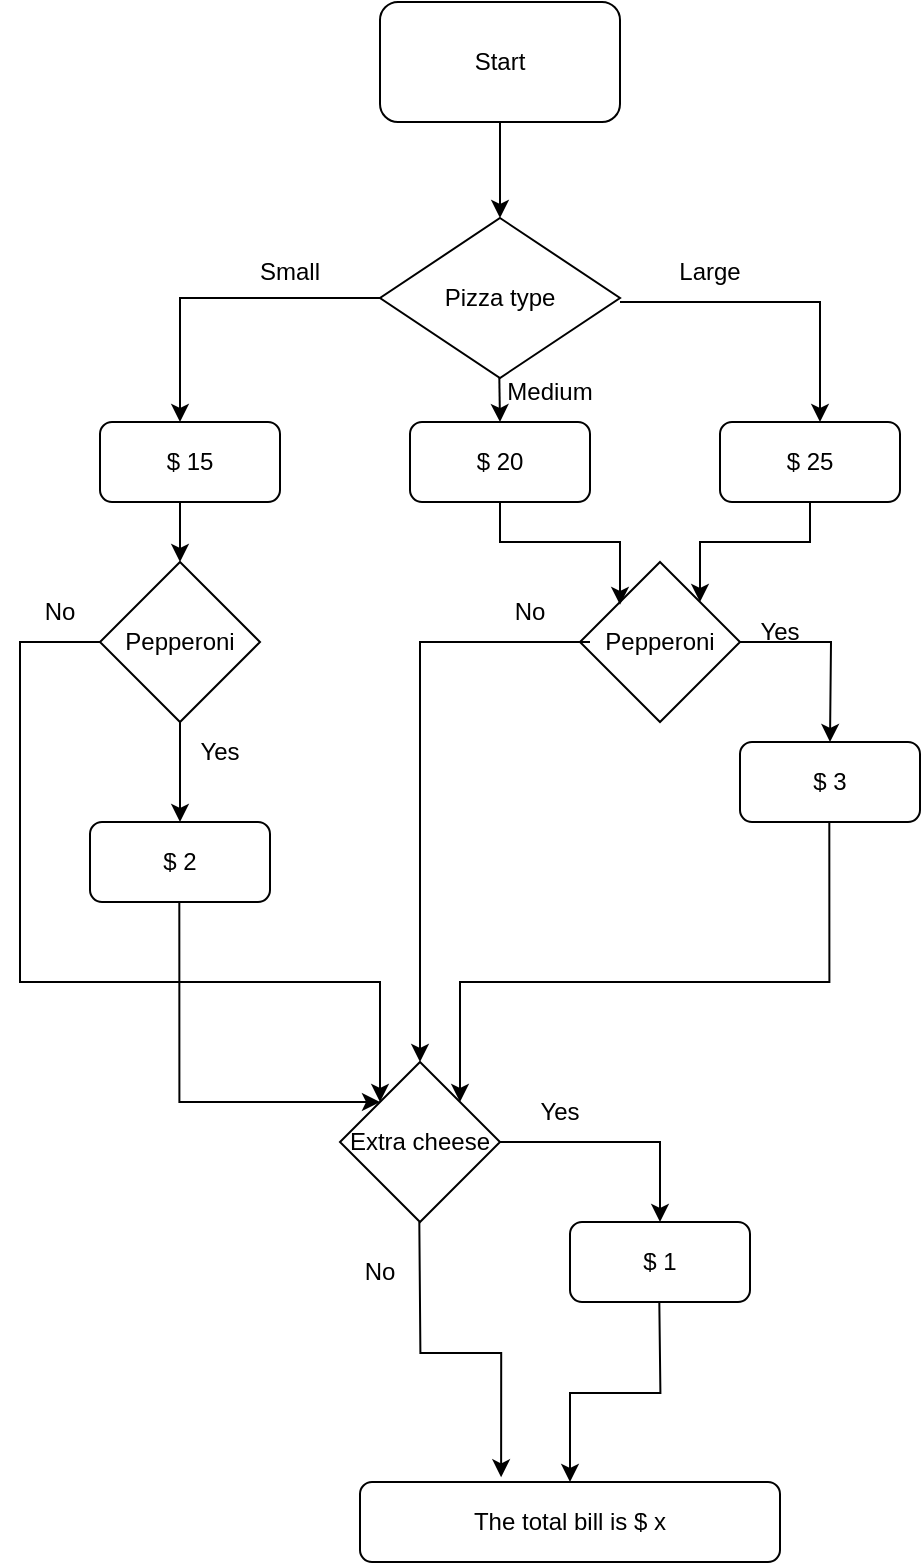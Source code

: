 <mxfile version="20.8.10" type="device"><diagram name="Page-1" id="CoOixJTdj2g3juos5qL_"><mxGraphModel dx="989" dy="582" grid="1" gridSize="10" guides="1" tooltips="1" connect="1" arrows="1" fold="1" page="1" pageScale="1" pageWidth="850" pageHeight="1100" math="0" shadow="0"><root><mxCell id="0"/><mxCell id="1" parent="0"/><mxCell id="czSIjbhly4B8HzWEjZzq-1" value="Start" style="rounded=1;whiteSpace=wrap;html=1;" vertex="1" parent="1"><mxGeometry x="260" y="30" width="120" height="60" as="geometry"/></mxCell><mxCell id="czSIjbhly4B8HzWEjZzq-2" value="Pizza type" style="rhombus;whiteSpace=wrap;html=1;" vertex="1" parent="1"><mxGeometry x="260" y="138" width="120" height="80" as="geometry"/></mxCell><mxCell id="czSIjbhly4B8HzWEjZzq-4" value="" style="endArrow=classic;html=1;rounded=0;exitX=0.5;exitY=1;exitDx=0;exitDy=0;entryX=0.5;entryY=0;entryDx=0;entryDy=0;" edge="1" parent="1" source="czSIjbhly4B8HzWEjZzq-1" target="czSIjbhly4B8HzWEjZzq-2"><mxGeometry width="50" height="50" relative="1" as="geometry"><mxPoint x="310" y="150" as="sourcePoint"/><mxPoint x="360" y="100" as="targetPoint"/></mxGeometry></mxCell><mxCell id="czSIjbhly4B8HzWEjZzq-5" value="" style="endArrow=classic;html=1;rounded=0;exitX=0;exitY=0.5;exitDx=0;exitDy=0;" edge="1" parent="1" source="czSIjbhly4B8HzWEjZzq-2"><mxGeometry width="50" height="50" relative="1" as="geometry"><mxPoint x="410" y="240" as="sourcePoint"/><mxPoint x="160" y="240" as="targetPoint"/><Array as="points"><mxPoint x="160" y="178"/></Array></mxGeometry></mxCell><mxCell id="czSIjbhly4B8HzWEjZzq-6" value="Small" style="text;html=1;strokeColor=none;fillColor=none;align=center;verticalAlign=middle;whiteSpace=wrap;rounded=0;" vertex="1" parent="1"><mxGeometry x="170" y="150" width="90" height="30" as="geometry"/></mxCell><mxCell id="czSIjbhly4B8HzWEjZzq-7" value="" style="endArrow=classic;html=1;rounded=0;exitX=0;exitY=1;exitDx=0;exitDy=0;startArrow=none;" edge="1" parent="1" source="czSIjbhly4B8HzWEjZzq-13"><mxGeometry width="50" height="50" relative="1" as="geometry"><mxPoint x="380" y="180" as="sourcePoint"/><mxPoint x="480" y="240" as="targetPoint"/><Array as="points"><mxPoint x="480" y="180"/></Array></mxGeometry></mxCell><mxCell id="czSIjbhly4B8HzWEjZzq-8" value="Medium" style="text;html=1;strokeColor=none;fillColor=none;align=center;verticalAlign=middle;whiteSpace=wrap;rounded=0;" vertex="1" parent="1"><mxGeometry x="300" y="210" width="90" height="30" as="geometry"/></mxCell><mxCell id="czSIjbhly4B8HzWEjZzq-9" value="" style="endArrow=classic;html=1;rounded=0;exitX=0.5;exitY=1;exitDx=0;exitDy=0;" edge="1" parent="1"><mxGeometry width="50" height="50" relative="1" as="geometry"><mxPoint x="319.66" y="218" as="sourcePoint"/><mxPoint x="320" y="240" as="targetPoint"/><Array as="points"/></mxGeometry></mxCell><mxCell id="czSIjbhly4B8HzWEjZzq-10" value="$ 15" style="rounded=1;whiteSpace=wrap;html=1;" vertex="1" parent="1"><mxGeometry x="120" y="240" width="90" height="40" as="geometry"/></mxCell><mxCell id="czSIjbhly4B8HzWEjZzq-11" value="$ 20" style="rounded=1;whiteSpace=wrap;html=1;" vertex="1" parent="1"><mxGeometry x="275" y="240" width="90" height="40" as="geometry"/></mxCell><mxCell id="czSIjbhly4B8HzWEjZzq-12" value="$ 25" style="rounded=1;whiteSpace=wrap;html=1;" vertex="1" parent="1"><mxGeometry x="430" y="240" width="90" height="40" as="geometry"/></mxCell><mxCell id="czSIjbhly4B8HzWEjZzq-14" value="" style="endArrow=none;html=1;rounded=0;exitX=0;exitY=0.5;exitDx=0;exitDy=0;" edge="1" parent="1" target="czSIjbhly4B8HzWEjZzq-13"><mxGeometry width="50" height="50" relative="1" as="geometry"><mxPoint x="380" y="180" as="sourcePoint"/><mxPoint x="480" y="240" as="targetPoint"/><Array as="points"/></mxGeometry></mxCell><mxCell id="czSIjbhly4B8HzWEjZzq-13" value="Large" style="text;html=1;strokeColor=none;fillColor=none;align=center;verticalAlign=middle;whiteSpace=wrap;rounded=0;" vertex="1" parent="1"><mxGeometry x="380" y="150" width="90" height="30" as="geometry"/></mxCell><mxCell id="czSIjbhly4B8HzWEjZzq-15" value="" style="endArrow=classic;html=1;rounded=0;" edge="1" parent="1"><mxGeometry width="50" height="50" relative="1" as="geometry"><mxPoint x="160" y="280" as="sourcePoint"/><mxPoint x="160" y="310" as="targetPoint"/></mxGeometry></mxCell><mxCell id="czSIjbhly4B8HzWEjZzq-18" value="" style="edgeStyle=orthogonalEdgeStyle;rounded=0;orthogonalLoop=1;jettySize=auto;html=1;" edge="1" parent="1" source="czSIjbhly4B8HzWEjZzq-16"><mxGeometry relative="1" as="geometry"><mxPoint x="160" y="440.0" as="targetPoint"/></mxGeometry></mxCell><mxCell id="czSIjbhly4B8HzWEjZzq-16" value="Pepperoni" style="rhombus;whiteSpace=wrap;html=1;" vertex="1" parent="1"><mxGeometry x="120" y="310" width="80" height="80" as="geometry"/></mxCell><mxCell id="czSIjbhly4B8HzWEjZzq-19" value="Yes" style="text;html=1;strokeColor=none;fillColor=none;align=center;verticalAlign=middle;whiteSpace=wrap;rounded=0;" vertex="1" parent="1"><mxGeometry x="150" y="390" width="60" height="30" as="geometry"/></mxCell><mxCell id="czSIjbhly4B8HzWEjZzq-20" value="" style="endArrow=classic;html=1;rounded=0;startArrow=none;entryX=0;entryY=0;entryDx=0;entryDy=0;" edge="1" parent="1" source="czSIjbhly4B8HzWEjZzq-21" target="czSIjbhly4B8HzWEjZzq-34"><mxGeometry width="50" height="50" relative="1" as="geometry"><mxPoint x="120" y="350" as="sourcePoint"/><mxPoint x="70" y="440" as="targetPoint"/><Array as="points"><mxPoint x="120" y="350"/><mxPoint x="80" y="350"/><mxPoint x="80" y="520"/><mxPoint x="260" y="520"/></Array></mxGeometry></mxCell><mxCell id="czSIjbhly4B8HzWEjZzq-22" value="" style="endArrow=none;html=1;rounded=0;" edge="1" parent="1" target="czSIjbhly4B8HzWEjZzq-21"><mxGeometry width="50" height="50" relative="1" as="geometry"><mxPoint x="120" y="350.0" as="sourcePoint"/><mxPoint x="70" y="440.0" as="targetPoint"/><Array as="points"/></mxGeometry></mxCell><mxCell id="czSIjbhly4B8HzWEjZzq-21" value="No" style="text;html=1;strokeColor=none;fillColor=none;align=center;verticalAlign=middle;whiteSpace=wrap;rounded=0;" vertex="1" parent="1"><mxGeometry x="70" y="320" width="60" height="30" as="geometry"/></mxCell><mxCell id="czSIjbhly4B8HzWEjZzq-23" value="$ 2" style="rounded=1;whiteSpace=wrap;html=1;" vertex="1" parent="1"><mxGeometry x="115" y="440" width="90" height="40" as="geometry"/></mxCell><mxCell id="czSIjbhly4B8HzWEjZzq-25" value="Pepperoni" style="rhombus;whiteSpace=wrap;html=1;" vertex="1" parent="1"><mxGeometry x="360" y="310" width="80" height="80" as="geometry"/></mxCell><mxCell id="czSIjbhly4B8HzWEjZzq-26" value="" style="endArrow=classic;html=1;rounded=0;exitX=0.5;exitY=1;exitDx=0;exitDy=0;entryX=1;entryY=0;entryDx=0;entryDy=0;" edge="1" parent="1" source="czSIjbhly4B8HzWEjZzq-12" target="czSIjbhly4B8HzWEjZzq-25"><mxGeometry width="50" height="50" relative="1" as="geometry"><mxPoint x="410" y="350" as="sourcePoint"/><mxPoint x="460" y="300" as="targetPoint"/><Array as="points"><mxPoint x="475" y="300"/><mxPoint x="420" y="300"/></Array></mxGeometry></mxCell><mxCell id="czSIjbhly4B8HzWEjZzq-27" value="" style="endArrow=classic;html=1;rounded=0;exitX=0.5;exitY=1;exitDx=0;exitDy=0;" edge="1" parent="1" source="czSIjbhly4B8HzWEjZzq-11"><mxGeometry width="50" height="50" relative="1" as="geometry"><mxPoint x="443.57" y="290.0" as="sourcePoint"/><mxPoint x="379.999" y="331.429" as="targetPoint"/><Array as="points"><mxPoint x="320" y="300"/><mxPoint x="380" y="300"/></Array></mxGeometry></mxCell><mxCell id="czSIjbhly4B8HzWEjZzq-28" value="" style="edgeStyle=orthogonalEdgeStyle;rounded=0;orthogonalLoop=1;jettySize=auto;html=1;" edge="1" parent="1" source="czSIjbhly4B8HzWEjZzq-25"><mxGeometry relative="1" as="geometry"><mxPoint x="485" y="350.0" as="sourcePoint"/><mxPoint x="485" y="400.0" as="targetPoint"/></mxGeometry></mxCell><mxCell id="czSIjbhly4B8HzWEjZzq-29" value="Yes" style="text;html=1;strokeColor=none;fillColor=none;align=center;verticalAlign=middle;whiteSpace=wrap;rounded=0;" vertex="1" parent="1"><mxGeometry x="430" y="330" width="60" height="30" as="geometry"/></mxCell><mxCell id="czSIjbhly4B8HzWEjZzq-30" value="$ 3" style="rounded=1;whiteSpace=wrap;html=1;" vertex="1" parent="1"><mxGeometry x="440" y="400" width="90" height="40" as="geometry"/></mxCell><mxCell id="czSIjbhly4B8HzWEjZzq-31" value="" style="endArrow=classic;html=1;rounded=0;startArrow=none;entryX=0.5;entryY=0;entryDx=0;entryDy=0;exitX=1;exitY=1;exitDx=0;exitDy=0;" edge="1" parent="1" source="czSIjbhly4B8HzWEjZzq-32" target="czSIjbhly4B8HzWEjZzq-34"><mxGeometry width="50" height="50" relative="1" as="geometry"><mxPoint x="355" y="350" as="sourcePoint"/><mxPoint x="305" y="440.0" as="targetPoint"/><Array as="points"><mxPoint x="280" y="350"/></Array></mxGeometry></mxCell><mxCell id="czSIjbhly4B8HzWEjZzq-32" value="No" style="text;html=1;strokeColor=none;fillColor=none;align=center;verticalAlign=middle;whiteSpace=wrap;rounded=0;" vertex="1" parent="1"><mxGeometry x="305" y="320" width="60" height="30" as="geometry"/></mxCell><mxCell id="czSIjbhly4B8HzWEjZzq-33" value="" style="edgeStyle=orthogonalEdgeStyle;rounded=0;orthogonalLoop=1;jettySize=auto;html=1;entryX=0;entryY=0;entryDx=0;entryDy=0;" edge="1" parent="1" target="czSIjbhly4B8HzWEjZzq-34"><mxGeometry relative="1" as="geometry"><mxPoint x="159.66" y="480.0" as="sourcePoint"/><mxPoint x="159.66" y="530.0" as="targetPoint"/><Array as="points"><mxPoint x="160" y="580"/></Array></mxGeometry></mxCell><mxCell id="czSIjbhly4B8HzWEjZzq-38" value="" style="edgeStyle=orthogonalEdgeStyle;rounded=0;orthogonalLoop=1;jettySize=auto;html=1;" edge="1" parent="1" source="czSIjbhly4B8HzWEjZzq-34"><mxGeometry relative="1" as="geometry"><mxPoint x="400" y="640" as="targetPoint"/><Array as="points"><mxPoint x="400" y="600"/></Array></mxGeometry></mxCell><mxCell id="czSIjbhly4B8HzWEjZzq-34" value="Extra cheese" style="rhombus;whiteSpace=wrap;html=1;" vertex="1" parent="1"><mxGeometry x="240" y="560" width="80" height="80" as="geometry"/></mxCell><mxCell id="czSIjbhly4B8HzWEjZzq-35" value="" style="edgeStyle=orthogonalEdgeStyle;rounded=0;orthogonalLoop=1;jettySize=auto;html=1;entryX=1;entryY=0;entryDx=0;entryDy=0;" edge="1" parent="1" target="czSIjbhly4B8HzWEjZzq-34"><mxGeometry relative="1" as="geometry"><mxPoint x="484.66" y="440" as="sourcePoint"/><mxPoint x="484.66" y="490" as="targetPoint"/><Array as="points"><mxPoint x="485" y="520"/><mxPoint x="300" y="520"/></Array></mxGeometry></mxCell><mxCell id="czSIjbhly4B8HzWEjZzq-39" value="Yes" style="text;html=1;strokeColor=none;fillColor=none;align=center;verticalAlign=middle;whiteSpace=wrap;rounded=0;" vertex="1" parent="1"><mxGeometry x="320" y="570" width="60" height="30" as="geometry"/></mxCell><mxCell id="czSIjbhly4B8HzWEjZzq-41" value="No" style="text;html=1;strokeColor=none;fillColor=none;align=center;verticalAlign=middle;whiteSpace=wrap;rounded=0;" vertex="1" parent="1"><mxGeometry x="230" y="650" width="60" height="30" as="geometry"/></mxCell><mxCell id="czSIjbhly4B8HzWEjZzq-42" value="" style="edgeStyle=orthogonalEdgeStyle;rounded=0;orthogonalLoop=1;jettySize=auto;html=1;entryX=0.336;entryY=-0.059;entryDx=0;entryDy=0;entryPerimeter=0;" edge="1" parent="1" target="czSIjbhly4B8HzWEjZzq-45"><mxGeometry relative="1" as="geometry"><mxPoint x="279.66" y="640.0" as="sourcePoint"/><mxPoint x="279.66" y="690.0" as="targetPoint"/></mxGeometry></mxCell><mxCell id="czSIjbhly4B8HzWEjZzq-43" value="$ 1" style="rounded=1;whiteSpace=wrap;html=1;" vertex="1" parent="1"><mxGeometry x="355" y="640" width="90" height="40" as="geometry"/></mxCell><mxCell id="czSIjbhly4B8HzWEjZzq-44" value="" style="edgeStyle=orthogonalEdgeStyle;rounded=0;orthogonalLoop=1;jettySize=auto;html=1;entryX=0.5;entryY=0;entryDx=0;entryDy=0;" edge="1" parent="1" target="czSIjbhly4B8HzWEjZzq-45"><mxGeometry relative="1" as="geometry"><mxPoint x="399.66" y="680" as="sourcePoint"/><mxPoint x="399.66" y="730" as="targetPoint"/></mxGeometry></mxCell><mxCell id="czSIjbhly4B8HzWEjZzq-45" value="The total bill is $ x" style="rounded=1;whiteSpace=wrap;html=1;" vertex="1" parent="1"><mxGeometry x="250" y="770" width="210" height="40" as="geometry"/></mxCell></root></mxGraphModel></diagram></mxfile>